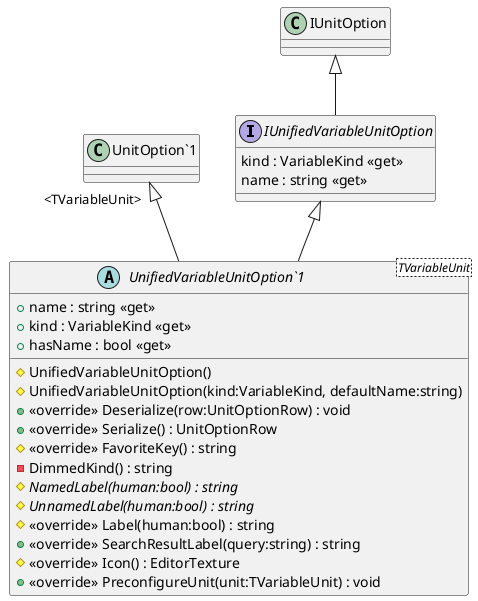 @startuml
interface IUnifiedVariableUnitOption {
    kind : VariableKind <<get>>
    name : string <<get>>
}
abstract class "UnifiedVariableUnitOption`1"<TVariableUnit> {
    # UnifiedVariableUnitOption()
    # UnifiedVariableUnitOption(kind:VariableKind, defaultName:string)
    + <<override>> Deserialize(row:UnitOptionRow) : void
    + <<override>> Serialize() : UnitOptionRow
    + name : string <<get>>
    + kind : VariableKind <<get>>
    + hasName : bool <<get>>
    # <<override>> FavoriteKey() : string
    - DimmedKind() : string
    # {abstract} NamedLabel(human:bool) : string
    # {abstract} UnnamedLabel(human:bool) : string
    # <<override>> Label(human:bool) : string
    + <<override>> SearchResultLabel(query:string) : string
    # <<override>> Icon() : EditorTexture
    + <<override>> PreconfigureUnit(unit:TVariableUnit) : void
}
IUnitOption <|-- IUnifiedVariableUnitOption
"UnitOption`1" "<TVariableUnit>" <|-- "UnifiedVariableUnitOption`1"
IUnifiedVariableUnitOption <|-- "UnifiedVariableUnitOption`1"
@enduml
